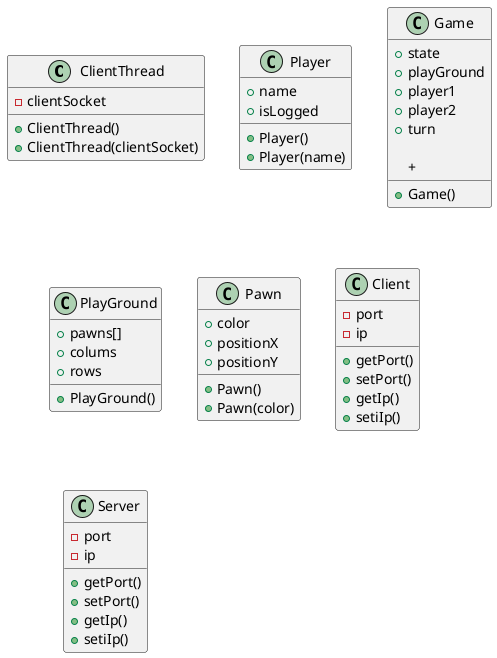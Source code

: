 @startuml Forza 4
Class "ClientThread" {
    +ClientThread()
    +ClientThread(clientSocket)

    -clientSocket
}

class "Player" {
    +Player()
    +Player(name)

    +name
    +isLogged
}

class "Game" {
    +Game()

    +state
    +playGround
    +player1
    +player2
    +turn

    +
}

class "PlayGround" {
    +PlayGround()

    +pawns[]
    +colums
    +rows
}

class "Pawn" {
    +Pawn()
    +Pawn(color)

    +color
    +positionX
    +positionY
}

Class "Client" {
    -port
    -ip

    +getPort()
    +setPort()
    +getIp()
    +setiIp()
}

Class "Server" {
    -port
    -ip

    +getPort()
    +setPort()
    +getIp()
    +setiIp()
}
@enduml